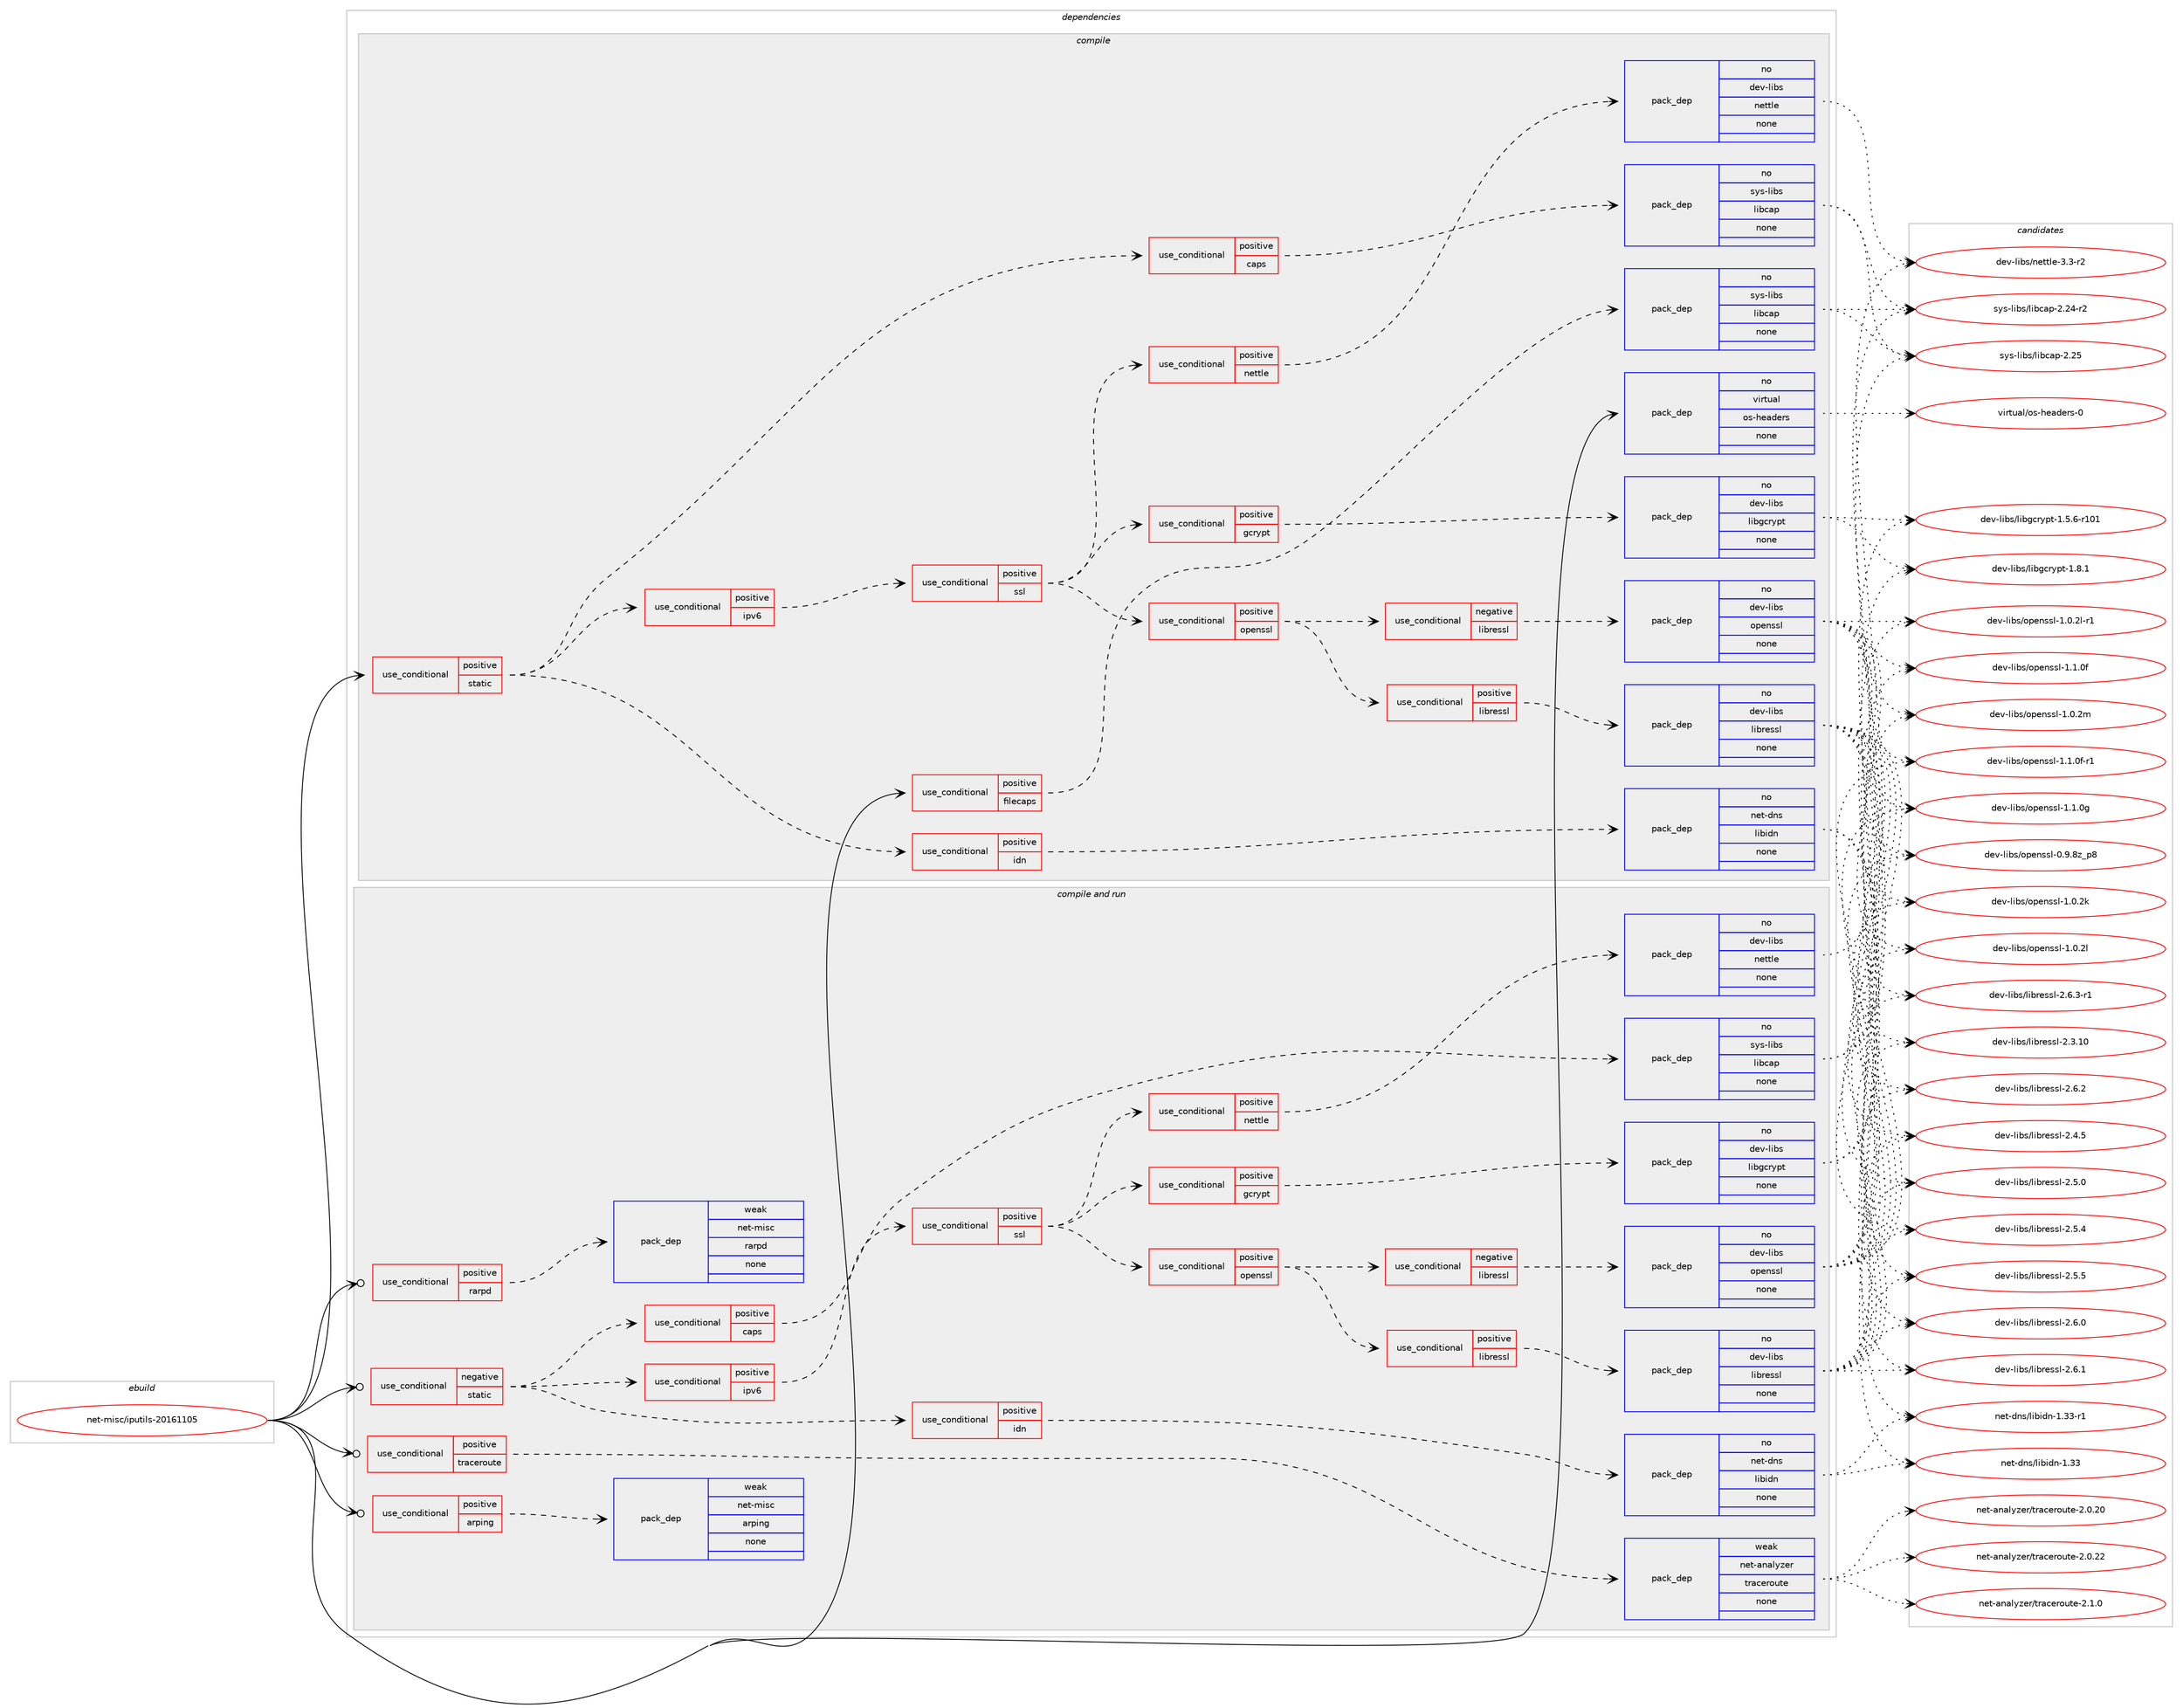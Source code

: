 digraph prolog {

# *************
# Graph options
# *************

newrank=true;
concentrate=true;
compound=true;
graph [rankdir=LR,fontname=Helvetica,fontsize=10,ranksep=1.5];#, ranksep=2.5, nodesep=0.2];
edge  [arrowhead=vee];
node  [fontname=Helvetica,fontsize=10];

# **********
# The ebuild
# **********

subgraph cluster_leftcol {
color=gray;
rank=same;
label=<<i>ebuild</i>>;
id [label="net-misc/iputils-20161105", color=red, width=4, href="../net-misc/iputils-20161105.svg"];
}

# ****************
# The dependencies
# ****************

subgraph cluster_midcol {
color=gray;
label=<<i>dependencies</i>>;
subgraph cluster_compile {
fillcolor="#eeeeee";
style=filled;
label=<<i>compile</i>>;
subgraph cond105648 {
dependency426456 [label=<<TABLE BORDER="0" CELLBORDER="1" CELLSPACING="0" CELLPADDING="4"><TR><TD ROWSPAN="3" CELLPADDING="10">use_conditional</TD></TR><TR><TD>positive</TD></TR><TR><TD>filecaps</TD></TR></TABLE>>, shape=none, color=red];
subgraph pack313606 {
dependency426457 [label=<<TABLE BORDER="0" CELLBORDER="1" CELLSPACING="0" CELLPADDING="4" WIDTH="220"><TR><TD ROWSPAN="6" CELLPADDING="30">pack_dep</TD></TR><TR><TD WIDTH="110">no</TD></TR><TR><TD>sys-libs</TD></TR><TR><TD>libcap</TD></TR><TR><TD>none</TD></TR><TR><TD></TD></TR></TABLE>>, shape=none, color=blue];
}
dependency426456:e -> dependency426457:w [weight=20,style="dashed",arrowhead="vee"];
}
id:e -> dependency426456:w [weight=20,style="solid",arrowhead="vee"];
subgraph cond105649 {
dependency426458 [label=<<TABLE BORDER="0" CELLBORDER="1" CELLSPACING="0" CELLPADDING="4"><TR><TD ROWSPAN="3" CELLPADDING="10">use_conditional</TD></TR><TR><TD>positive</TD></TR><TR><TD>static</TD></TR></TABLE>>, shape=none, color=red];
subgraph cond105650 {
dependency426459 [label=<<TABLE BORDER="0" CELLBORDER="1" CELLSPACING="0" CELLPADDING="4"><TR><TD ROWSPAN="3" CELLPADDING="10">use_conditional</TD></TR><TR><TD>positive</TD></TR><TR><TD>caps</TD></TR></TABLE>>, shape=none, color=red];
subgraph pack313607 {
dependency426460 [label=<<TABLE BORDER="0" CELLBORDER="1" CELLSPACING="0" CELLPADDING="4" WIDTH="220"><TR><TD ROWSPAN="6" CELLPADDING="30">pack_dep</TD></TR><TR><TD WIDTH="110">no</TD></TR><TR><TD>sys-libs</TD></TR><TR><TD>libcap</TD></TR><TR><TD>none</TD></TR><TR><TD></TD></TR></TABLE>>, shape=none, color=blue];
}
dependency426459:e -> dependency426460:w [weight=20,style="dashed",arrowhead="vee"];
}
dependency426458:e -> dependency426459:w [weight=20,style="dashed",arrowhead="vee"];
subgraph cond105651 {
dependency426461 [label=<<TABLE BORDER="0" CELLBORDER="1" CELLSPACING="0" CELLPADDING="4"><TR><TD ROWSPAN="3" CELLPADDING="10">use_conditional</TD></TR><TR><TD>positive</TD></TR><TR><TD>idn</TD></TR></TABLE>>, shape=none, color=red];
subgraph pack313608 {
dependency426462 [label=<<TABLE BORDER="0" CELLBORDER="1" CELLSPACING="0" CELLPADDING="4" WIDTH="220"><TR><TD ROWSPAN="6" CELLPADDING="30">pack_dep</TD></TR><TR><TD WIDTH="110">no</TD></TR><TR><TD>net-dns</TD></TR><TR><TD>libidn</TD></TR><TR><TD>none</TD></TR><TR><TD></TD></TR></TABLE>>, shape=none, color=blue];
}
dependency426461:e -> dependency426462:w [weight=20,style="dashed",arrowhead="vee"];
}
dependency426458:e -> dependency426461:w [weight=20,style="dashed",arrowhead="vee"];
subgraph cond105652 {
dependency426463 [label=<<TABLE BORDER="0" CELLBORDER="1" CELLSPACING="0" CELLPADDING="4"><TR><TD ROWSPAN="3" CELLPADDING="10">use_conditional</TD></TR><TR><TD>positive</TD></TR><TR><TD>ipv6</TD></TR></TABLE>>, shape=none, color=red];
subgraph cond105653 {
dependency426464 [label=<<TABLE BORDER="0" CELLBORDER="1" CELLSPACING="0" CELLPADDING="4"><TR><TD ROWSPAN="3" CELLPADDING="10">use_conditional</TD></TR><TR><TD>positive</TD></TR><TR><TD>ssl</TD></TR></TABLE>>, shape=none, color=red];
subgraph cond105654 {
dependency426465 [label=<<TABLE BORDER="0" CELLBORDER="1" CELLSPACING="0" CELLPADDING="4"><TR><TD ROWSPAN="3" CELLPADDING="10">use_conditional</TD></TR><TR><TD>positive</TD></TR><TR><TD>gcrypt</TD></TR></TABLE>>, shape=none, color=red];
subgraph pack313609 {
dependency426466 [label=<<TABLE BORDER="0" CELLBORDER="1" CELLSPACING="0" CELLPADDING="4" WIDTH="220"><TR><TD ROWSPAN="6" CELLPADDING="30">pack_dep</TD></TR><TR><TD WIDTH="110">no</TD></TR><TR><TD>dev-libs</TD></TR><TR><TD>libgcrypt</TD></TR><TR><TD>none</TD></TR><TR><TD></TD></TR></TABLE>>, shape=none, color=blue];
}
dependency426465:e -> dependency426466:w [weight=20,style="dashed",arrowhead="vee"];
}
dependency426464:e -> dependency426465:w [weight=20,style="dashed",arrowhead="vee"];
subgraph cond105655 {
dependency426467 [label=<<TABLE BORDER="0" CELLBORDER="1" CELLSPACING="0" CELLPADDING="4"><TR><TD ROWSPAN="3" CELLPADDING="10">use_conditional</TD></TR><TR><TD>positive</TD></TR><TR><TD>nettle</TD></TR></TABLE>>, shape=none, color=red];
subgraph pack313610 {
dependency426468 [label=<<TABLE BORDER="0" CELLBORDER="1" CELLSPACING="0" CELLPADDING="4" WIDTH="220"><TR><TD ROWSPAN="6" CELLPADDING="30">pack_dep</TD></TR><TR><TD WIDTH="110">no</TD></TR><TR><TD>dev-libs</TD></TR><TR><TD>nettle</TD></TR><TR><TD>none</TD></TR><TR><TD></TD></TR></TABLE>>, shape=none, color=blue];
}
dependency426467:e -> dependency426468:w [weight=20,style="dashed",arrowhead="vee"];
}
dependency426464:e -> dependency426467:w [weight=20,style="dashed",arrowhead="vee"];
subgraph cond105656 {
dependency426469 [label=<<TABLE BORDER="0" CELLBORDER="1" CELLSPACING="0" CELLPADDING="4"><TR><TD ROWSPAN="3" CELLPADDING="10">use_conditional</TD></TR><TR><TD>positive</TD></TR><TR><TD>openssl</TD></TR></TABLE>>, shape=none, color=red];
subgraph cond105657 {
dependency426470 [label=<<TABLE BORDER="0" CELLBORDER="1" CELLSPACING="0" CELLPADDING="4"><TR><TD ROWSPAN="3" CELLPADDING="10">use_conditional</TD></TR><TR><TD>negative</TD></TR><TR><TD>libressl</TD></TR></TABLE>>, shape=none, color=red];
subgraph pack313611 {
dependency426471 [label=<<TABLE BORDER="0" CELLBORDER="1" CELLSPACING="0" CELLPADDING="4" WIDTH="220"><TR><TD ROWSPAN="6" CELLPADDING="30">pack_dep</TD></TR><TR><TD WIDTH="110">no</TD></TR><TR><TD>dev-libs</TD></TR><TR><TD>openssl</TD></TR><TR><TD>none</TD></TR><TR><TD></TD></TR></TABLE>>, shape=none, color=blue];
}
dependency426470:e -> dependency426471:w [weight=20,style="dashed",arrowhead="vee"];
}
dependency426469:e -> dependency426470:w [weight=20,style="dashed",arrowhead="vee"];
subgraph cond105658 {
dependency426472 [label=<<TABLE BORDER="0" CELLBORDER="1" CELLSPACING="0" CELLPADDING="4"><TR><TD ROWSPAN="3" CELLPADDING="10">use_conditional</TD></TR><TR><TD>positive</TD></TR><TR><TD>libressl</TD></TR></TABLE>>, shape=none, color=red];
subgraph pack313612 {
dependency426473 [label=<<TABLE BORDER="0" CELLBORDER="1" CELLSPACING="0" CELLPADDING="4" WIDTH="220"><TR><TD ROWSPAN="6" CELLPADDING="30">pack_dep</TD></TR><TR><TD WIDTH="110">no</TD></TR><TR><TD>dev-libs</TD></TR><TR><TD>libressl</TD></TR><TR><TD>none</TD></TR><TR><TD></TD></TR></TABLE>>, shape=none, color=blue];
}
dependency426472:e -> dependency426473:w [weight=20,style="dashed",arrowhead="vee"];
}
dependency426469:e -> dependency426472:w [weight=20,style="dashed",arrowhead="vee"];
}
dependency426464:e -> dependency426469:w [weight=20,style="dashed",arrowhead="vee"];
}
dependency426463:e -> dependency426464:w [weight=20,style="dashed",arrowhead="vee"];
}
dependency426458:e -> dependency426463:w [weight=20,style="dashed",arrowhead="vee"];
}
id:e -> dependency426458:w [weight=20,style="solid",arrowhead="vee"];
subgraph pack313613 {
dependency426474 [label=<<TABLE BORDER="0" CELLBORDER="1" CELLSPACING="0" CELLPADDING="4" WIDTH="220"><TR><TD ROWSPAN="6" CELLPADDING="30">pack_dep</TD></TR><TR><TD WIDTH="110">no</TD></TR><TR><TD>virtual</TD></TR><TR><TD>os-headers</TD></TR><TR><TD>none</TD></TR><TR><TD></TD></TR></TABLE>>, shape=none, color=blue];
}
id:e -> dependency426474:w [weight=20,style="solid",arrowhead="vee"];
}
subgraph cluster_compileandrun {
fillcolor="#eeeeee";
style=filled;
label=<<i>compile and run</i>>;
subgraph cond105659 {
dependency426475 [label=<<TABLE BORDER="0" CELLBORDER="1" CELLSPACING="0" CELLPADDING="4"><TR><TD ROWSPAN="3" CELLPADDING="10">use_conditional</TD></TR><TR><TD>negative</TD></TR><TR><TD>static</TD></TR></TABLE>>, shape=none, color=red];
subgraph cond105660 {
dependency426476 [label=<<TABLE BORDER="0" CELLBORDER="1" CELLSPACING="0" CELLPADDING="4"><TR><TD ROWSPAN="3" CELLPADDING="10">use_conditional</TD></TR><TR><TD>positive</TD></TR><TR><TD>caps</TD></TR></TABLE>>, shape=none, color=red];
subgraph pack313614 {
dependency426477 [label=<<TABLE BORDER="0" CELLBORDER="1" CELLSPACING="0" CELLPADDING="4" WIDTH="220"><TR><TD ROWSPAN="6" CELLPADDING="30">pack_dep</TD></TR><TR><TD WIDTH="110">no</TD></TR><TR><TD>sys-libs</TD></TR><TR><TD>libcap</TD></TR><TR><TD>none</TD></TR><TR><TD></TD></TR></TABLE>>, shape=none, color=blue];
}
dependency426476:e -> dependency426477:w [weight=20,style="dashed",arrowhead="vee"];
}
dependency426475:e -> dependency426476:w [weight=20,style="dashed",arrowhead="vee"];
subgraph cond105661 {
dependency426478 [label=<<TABLE BORDER="0" CELLBORDER="1" CELLSPACING="0" CELLPADDING="4"><TR><TD ROWSPAN="3" CELLPADDING="10">use_conditional</TD></TR><TR><TD>positive</TD></TR><TR><TD>idn</TD></TR></TABLE>>, shape=none, color=red];
subgraph pack313615 {
dependency426479 [label=<<TABLE BORDER="0" CELLBORDER="1" CELLSPACING="0" CELLPADDING="4" WIDTH="220"><TR><TD ROWSPAN="6" CELLPADDING="30">pack_dep</TD></TR><TR><TD WIDTH="110">no</TD></TR><TR><TD>net-dns</TD></TR><TR><TD>libidn</TD></TR><TR><TD>none</TD></TR><TR><TD></TD></TR></TABLE>>, shape=none, color=blue];
}
dependency426478:e -> dependency426479:w [weight=20,style="dashed",arrowhead="vee"];
}
dependency426475:e -> dependency426478:w [weight=20,style="dashed",arrowhead="vee"];
subgraph cond105662 {
dependency426480 [label=<<TABLE BORDER="0" CELLBORDER="1" CELLSPACING="0" CELLPADDING="4"><TR><TD ROWSPAN="3" CELLPADDING="10">use_conditional</TD></TR><TR><TD>positive</TD></TR><TR><TD>ipv6</TD></TR></TABLE>>, shape=none, color=red];
subgraph cond105663 {
dependency426481 [label=<<TABLE BORDER="0" CELLBORDER="1" CELLSPACING="0" CELLPADDING="4"><TR><TD ROWSPAN="3" CELLPADDING="10">use_conditional</TD></TR><TR><TD>positive</TD></TR><TR><TD>ssl</TD></TR></TABLE>>, shape=none, color=red];
subgraph cond105664 {
dependency426482 [label=<<TABLE BORDER="0" CELLBORDER="1" CELLSPACING="0" CELLPADDING="4"><TR><TD ROWSPAN="3" CELLPADDING="10">use_conditional</TD></TR><TR><TD>positive</TD></TR><TR><TD>gcrypt</TD></TR></TABLE>>, shape=none, color=red];
subgraph pack313616 {
dependency426483 [label=<<TABLE BORDER="0" CELLBORDER="1" CELLSPACING="0" CELLPADDING="4" WIDTH="220"><TR><TD ROWSPAN="6" CELLPADDING="30">pack_dep</TD></TR><TR><TD WIDTH="110">no</TD></TR><TR><TD>dev-libs</TD></TR><TR><TD>libgcrypt</TD></TR><TR><TD>none</TD></TR><TR><TD></TD></TR></TABLE>>, shape=none, color=blue];
}
dependency426482:e -> dependency426483:w [weight=20,style="dashed",arrowhead="vee"];
}
dependency426481:e -> dependency426482:w [weight=20,style="dashed",arrowhead="vee"];
subgraph cond105665 {
dependency426484 [label=<<TABLE BORDER="0" CELLBORDER="1" CELLSPACING="0" CELLPADDING="4"><TR><TD ROWSPAN="3" CELLPADDING="10">use_conditional</TD></TR><TR><TD>positive</TD></TR><TR><TD>nettle</TD></TR></TABLE>>, shape=none, color=red];
subgraph pack313617 {
dependency426485 [label=<<TABLE BORDER="0" CELLBORDER="1" CELLSPACING="0" CELLPADDING="4" WIDTH="220"><TR><TD ROWSPAN="6" CELLPADDING="30">pack_dep</TD></TR><TR><TD WIDTH="110">no</TD></TR><TR><TD>dev-libs</TD></TR><TR><TD>nettle</TD></TR><TR><TD>none</TD></TR><TR><TD></TD></TR></TABLE>>, shape=none, color=blue];
}
dependency426484:e -> dependency426485:w [weight=20,style="dashed",arrowhead="vee"];
}
dependency426481:e -> dependency426484:w [weight=20,style="dashed",arrowhead="vee"];
subgraph cond105666 {
dependency426486 [label=<<TABLE BORDER="0" CELLBORDER="1" CELLSPACING="0" CELLPADDING="4"><TR><TD ROWSPAN="3" CELLPADDING="10">use_conditional</TD></TR><TR><TD>positive</TD></TR><TR><TD>openssl</TD></TR></TABLE>>, shape=none, color=red];
subgraph cond105667 {
dependency426487 [label=<<TABLE BORDER="0" CELLBORDER="1" CELLSPACING="0" CELLPADDING="4"><TR><TD ROWSPAN="3" CELLPADDING="10">use_conditional</TD></TR><TR><TD>negative</TD></TR><TR><TD>libressl</TD></TR></TABLE>>, shape=none, color=red];
subgraph pack313618 {
dependency426488 [label=<<TABLE BORDER="0" CELLBORDER="1" CELLSPACING="0" CELLPADDING="4" WIDTH="220"><TR><TD ROWSPAN="6" CELLPADDING="30">pack_dep</TD></TR><TR><TD WIDTH="110">no</TD></TR><TR><TD>dev-libs</TD></TR><TR><TD>openssl</TD></TR><TR><TD>none</TD></TR><TR><TD></TD></TR></TABLE>>, shape=none, color=blue];
}
dependency426487:e -> dependency426488:w [weight=20,style="dashed",arrowhead="vee"];
}
dependency426486:e -> dependency426487:w [weight=20,style="dashed",arrowhead="vee"];
subgraph cond105668 {
dependency426489 [label=<<TABLE BORDER="0" CELLBORDER="1" CELLSPACING="0" CELLPADDING="4"><TR><TD ROWSPAN="3" CELLPADDING="10">use_conditional</TD></TR><TR><TD>positive</TD></TR><TR><TD>libressl</TD></TR></TABLE>>, shape=none, color=red];
subgraph pack313619 {
dependency426490 [label=<<TABLE BORDER="0" CELLBORDER="1" CELLSPACING="0" CELLPADDING="4" WIDTH="220"><TR><TD ROWSPAN="6" CELLPADDING="30">pack_dep</TD></TR><TR><TD WIDTH="110">no</TD></TR><TR><TD>dev-libs</TD></TR><TR><TD>libressl</TD></TR><TR><TD>none</TD></TR><TR><TD></TD></TR></TABLE>>, shape=none, color=blue];
}
dependency426489:e -> dependency426490:w [weight=20,style="dashed",arrowhead="vee"];
}
dependency426486:e -> dependency426489:w [weight=20,style="dashed",arrowhead="vee"];
}
dependency426481:e -> dependency426486:w [weight=20,style="dashed",arrowhead="vee"];
}
dependency426480:e -> dependency426481:w [weight=20,style="dashed",arrowhead="vee"];
}
dependency426475:e -> dependency426480:w [weight=20,style="dashed",arrowhead="vee"];
}
id:e -> dependency426475:w [weight=20,style="solid",arrowhead="odotvee"];
subgraph cond105669 {
dependency426491 [label=<<TABLE BORDER="0" CELLBORDER="1" CELLSPACING="0" CELLPADDING="4"><TR><TD ROWSPAN="3" CELLPADDING="10">use_conditional</TD></TR><TR><TD>positive</TD></TR><TR><TD>arping</TD></TR></TABLE>>, shape=none, color=red];
subgraph pack313620 {
dependency426492 [label=<<TABLE BORDER="0" CELLBORDER="1" CELLSPACING="0" CELLPADDING="4" WIDTH="220"><TR><TD ROWSPAN="6" CELLPADDING="30">pack_dep</TD></TR><TR><TD WIDTH="110">weak</TD></TR><TR><TD>net-misc</TD></TR><TR><TD>arping</TD></TR><TR><TD>none</TD></TR><TR><TD></TD></TR></TABLE>>, shape=none, color=blue];
}
dependency426491:e -> dependency426492:w [weight=20,style="dashed",arrowhead="vee"];
}
id:e -> dependency426491:w [weight=20,style="solid",arrowhead="odotvee"];
subgraph cond105670 {
dependency426493 [label=<<TABLE BORDER="0" CELLBORDER="1" CELLSPACING="0" CELLPADDING="4"><TR><TD ROWSPAN="3" CELLPADDING="10">use_conditional</TD></TR><TR><TD>positive</TD></TR><TR><TD>rarpd</TD></TR></TABLE>>, shape=none, color=red];
subgraph pack313621 {
dependency426494 [label=<<TABLE BORDER="0" CELLBORDER="1" CELLSPACING="0" CELLPADDING="4" WIDTH="220"><TR><TD ROWSPAN="6" CELLPADDING="30">pack_dep</TD></TR><TR><TD WIDTH="110">weak</TD></TR><TR><TD>net-misc</TD></TR><TR><TD>rarpd</TD></TR><TR><TD>none</TD></TR><TR><TD></TD></TR></TABLE>>, shape=none, color=blue];
}
dependency426493:e -> dependency426494:w [weight=20,style="dashed",arrowhead="vee"];
}
id:e -> dependency426493:w [weight=20,style="solid",arrowhead="odotvee"];
subgraph cond105671 {
dependency426495 [label=<<TABLE BORDER="0" CELLBORDER="1" CELLSPACING="0" CELLPADDING="4"><TR><TD ROWSPAN="3" CELLPADDING="10">use_conditional</TD></TR><TR><TD>positive</TD></TR><TR><TD>traceroute</TD></TR></TABLE>>, shape=none, color=red];
subgraph pack313622 {
dependency426496 [label=<<TABLE BORDER="0" CELLBORDER="1" CELLSPACING="0" CELLPADDING="4" WIDTH="220"><TR><TD ROWSPAN="6" CELLPADDING="30">pack_dep</TD></TR><TR><TD WIDTH="110">weak</TD></TR><TR><TD>net-analyzer</TD></TR><TR><TD>traceroute</TD></TR><TR><TD>none</TD></TR><TR><TD></TD></TR></TABLE>>, shape=none, color=blue];
}
dependency426495:e -> dependency426496:w [weight=20,style="dashed",arrowhead="vee"];
}
id:e -> dependency426495:w [weight=20,style="solid",arrowhead="odotvee"];
}
subgraph cluster_run {
fillcolor="#eeeeee";
style=filled;
label=<<i>run</i>>;
}
}

# **************
# The candidates
# **************

subgraph cluster_choices {
rank=same;
color=gray;
label=<<i>candidates</i>>;

subgraph choice313606 {
color=black;
nodesep=1;
choice11512111545108105981154710810598999711245504650524511450 [label="sys-libs/libcap-2.24-r2", color=red, width=4,href="../sys-libs/libcap-2.24-r2.svg"];
choice1151211154510810598115471081059899971124550465053 [label="sys-libs/libcap-2.25", color=red, width=4,href="../sys-libs/libcap-2.25.svg"];
dependency426457:e -> choice11512111545108105981154710810598999711245504650524511450:w [style=dotted,weight="100"];
dependency426457:e -> choice1151211154510810598115471081059899971124550465053:w [style=dotted,weight="100"];
}
subgraph choice313607 {
color=black;
nodesep=1;
choice11512111545108105981154710810598999711245504650524511450 [label="sys-libs/libcap-2.24-r2", color=red, width=4,href="../sys-libs/libcap-2.24-r2.svg"];
choice1151211154510810598115471081059899971124550465053 [label="sys-libs/libcap-2.25", color=red, width=4,href="../sys-libs/libcap-2.25.svg"];
dependency426460:e -> choice11512111545108105981154710810598999711245504650524511450:w [style=dotted,weight="100"];
dependency426460:e -> choice1151211154510810598115471081059899971124550465053:w [style=dotted,weight="100"];
}
subgraph choice313608 {
color=black;
nodesep=1;
choice1101011164510011011547108105981051001104549465151 [label="net-dns/libidn-1.33", color=red, width=4,href="../net-dns/libidn-1.33.svg"];
choice11010111645100110115471081059810510011045494651514511449 [label="net-dns/libidn-1.33-r1", color=red, width=4,href="../net-dns/libidn-1.33-r1.svg"];
dependency426462:e -> choice1101011164510011011547108105981051001104549465151:w [style=dotted,weight="100"];
dependency426462:e -> choice11010111645100110115471081059810510011045494651514511449:w [style=dotted,weight="100"];
}
subgraph choice313609 {
color=black;
nodesep=1;
choice100101118451081059811547108105981039911412111211645494653465445114494849 [label="dev-libs/libgcrypt-1.5.6-r101", color=red, width=4,href="../dev-libs/libgcrypt-1.5.6-r101.svg"];
choice1001011184510810598115471081059810399114121112116454946564649 [label="dev-libs/libgcrypt-1.8.1", color=red, width=4,href="../dev-libs/libgcrypt-1.8.1.svg"];
dependency426466:e -> choice100101118451081059811547108105981039911412111211645494653465445114494849:w [style=dotted,weight="100"];
dependency426466:e -> choice1001011184510810598115471081059810399114121112116454946564649:w [style=dotted,weight="100"];
}
subgraph choice313610 {
color=black;
nodesep=1;
choice100101118451081059811547110101116116108101455146514511450 [label="dev-libs/nettle-3.3-r2", color=red, width=4,href="../dev-libs/nettle-3.3-r2.svg"];
dependency426468:e -> choice100101118451081059811547110101116116108101455146514511450:w [style=dotted,weight="100"];
}
subgraph choice313611 {
color=black;
nodesep=1;
choice1001011184510810598115471111121011101151151084548465746561229511256 [label="dev-libs/openssl-0.9.8z_p8", color=red, width=4,href="../dev-libs/openssl-0.9.8z_p8.svg"];
choice100101118451081059811547111112101110115115108454946484650107 [label="dev-libs/openssl-1.0.2k", color=red, width=4,href="../dev-libs/openssl-1.0.2k.svg"];
choice100101118451081059811547111112101110115115108454946484650108 [label="dev-libs/openssl-1.0.2l", color=red, width=4,href="../dev-libs/openssl-1.0.2l.svg"];
choice1001011184510810598115471111121011101151151084549464846501084511449 [label="dev-libs/openssl-1.0.2l-r1", color=red, width=4,href="../dev-libs/openssl-1.0.2l-r1.svg"];
choice100101118451081059811547111112101110115115108454946484650109 [label="dev-libs/openssl-1.0.2m", color=red, width=4,href="../dev-libs/openssl-1.0.2m.svg"];
choice100101118451081059811547111112101110115115108454946494648102 [label="dev-libs/openssl-1.1.0f", color=red, width=4,href="../dev-libs/openssl-1.1.0f.svg"];
choice1001011184510810598115471111121011101151151084549464946481024511449 [label="dev-libs/openssl-1.1.0f-r1", color=red, width=4,href="../dev-libs/openssl-1.1.0f-r1.svg"];
choice100101118451081059811547111112101110115115108454946494648103 [label="dev-libs/openssl-1.1.0g", color=red, width=4,href="../dev-libs/openssl-1.1.0g.svg"];
dependency426471:e -> choice1001011184510810598115471111121011101151151084548465746561229511256:w [style=dotted,weight="100"];
dependency426471:e -> choice100101118451081059811547111112101110115115108454946484650107:w [style=dotted,weight="100"];
dependency426471:e -> choice100101118451081059811547111112101110115115108454946484650108:w [style=dotted,weight="100"];
dependency426471:e -> choice1001011184510810598115471111121011101151151084549464846501084511449:w [style=dotted,weight="100"];
dependency426471:e -> choice100101118451081059811547111112101110115115108454946484650109:w [style=dotted,weight="100"];
dependency426471:e -> choice100101118451081059811547111112101110115115108454946494648102:w [style=dotted,weight="100"];
dependency426471:e -> choice1001011184510810598115471111121011101151151084549464946481024511449:w [style=dotted,weight="100"];
dependency426471:e -> choice100101118451081059811547111112101110115115108454946494648103:w [style=dotted,weight="100"];
}
subgraph choice313612 {
color=black;
nodesep=1;
choice1001011184510810598115471081059811410111511510845504651464948 [label="dev-libs/libressl-2.3.10", color=red, width=4,href="../dev-libs/libressl-2.3.10.svg"];
choice10010111845108105981154710810598114101115115108455046524653 [label="dev-libs/libressl-2.4.5", color=red, width=4,href="../dev-libs/libressl-2.4.5.svg"];
choice10010111845108105981154710810598114101115115108455046534648 [label="dev-libs/libressl-2.5.0", color=red, width=4,href="../dev-libs/libressl-2.5.0.svg"];
choice10010111845108105981154710810598114101115115108455046534652 [label="dev-libs/libressl-2.5.4", color=red, width=4,href="../dev-libs/libressl-2.5.4.svg"];
choice10010111845108105981154710810598114101115115108455046534653 [label="dev-libs/libressl-2.5.5", color=red, width=4,href="../dev-libs/libressl-2.5.5.svg"];
choice10010111845108105981154710810598114101115115108455046544648 [label="dev-libs/libressl-2.6.0", color=red, width=4,href="../dev-libs/libressl-2.6.0.svg"];
choice10010111845108105981154710810598114101115115108455046544649 [label="dev-libs/libressl-2.6.1", color=red, width=4,href="../dev-libs/libressl-2.6.1.svg"];
choice10010111845108105981154710810598114101115115108455046544650 [label="dev-libs/libressl-2.6.2", color=red, width=4,href="../dev-libs/libressl-2.6.2.svg"];
choice100101118451081059811547108105981141011151151084550465446514511449 [label="dev-libs/libressl-2.6.3-r1", color=red, width=4,href="../dev-libs/libressl-2.6.3-r1.svg"];
dependency426473:e -> choice1001011184510810598115471081059811410111511510845504651464948:w [style=dotted,weight="100"];
dependency426473:e -> choice10010111845108105981154710810598114101115115108455046524653:w [style=dotted,weight="100"];
dependency426473:e -> choice10010111845108105981154710810598114101115115108455046534648:w [style=dotted,weight="100"];
dependency426473:e -> choice10010111845108105981154710810598114101115115108455046534652:w [style=dotted,weight="100"];
dependency426473:e -> choice10010111845108105981154710810598114101115115108455046534653:w [style=dotted,weight="100"];
dependency426473:e -> choice10010111845108105981154710810598114101115115108455046544648:w [style=dotted,weight="100"];
dependency426473:e -> choice10010111845108105981154710810598114101115115108455046544649:w [style=dotted,weight="100"];
dependency426473:e -> choice10010111845108105981154710810598114101115115108455046544650:w [style=dotted,weight="100"];
dependency426473:e -> choice100101118451081059811547108105981141011151151084550465446514511449:w [style=dotted,weight="100"];
}
subgraph choice313613 {
color=black;
nodesep=1;
choice118105114116117971084711111545104101971001011141154548 [label="virtual/os-headers-0", color=red, width=4,href="../virtual/os-headers-0.svg"];
dependency426474:e -> choice118105114116117971084711111545104101971001011141154548:w [style=dotted,weight="100"];
}
subgraph choice313614 {
color=black;
nodesep=1;
choice11512111545108105981154710810598999711245504650524511450 [label="sys-libs/libcap-2.24-r2", color=red, width=4,href="../sys-libs/libcap-2.24-r2.svg"];
choice1151211154510810598115471081059899971124550465053 [label="sys-libs/libcap-2.25", color=red, width=4,href="../sys-libs/libcap-2.25.svg"];
dependency426477:e -> choice11512111545108105981154710810598999711245504650524511450:w [style=dotted,weight="100"];
dependency426477:e -> choice1151211154510810598115471081059899971124550465053:w [style=dotted,weight="100"];
}
subgraph choice313615 {
color=black;
nodesep=1;
choice1101011164510011011547108105981051001104549465151 [label="net-dns/libidn-1.33", color=red, width=4,href="../net-dns/libidn-1.33.svg"];
choice11010111645100110115471081059810510011045494651514511449 [label="net-dns/libidn-1.33-r1", color=red, width=4,href="../net-dns/libidn-1.33-r1.svg"];
dependency426479:e -> choice1101011164510011011547108105981051001104549465151:w [style=dotted,weight="100"];
dependency426479:e -> choice11010111645100110115471081059810510011045494651514511449:w [style=dotted,weight="100"];
}
subgraph choice313616 {
color=black;
nodesep=1;
choice100101118451081059811547108105981039911412111211645494653465445114494849 [label="dev-libs/libgcrypt-1.5.6-r101", color=red, width=4,href="../dev-libs/libgcrypt-1.5.6-r101.svg"];
choice1001011184510810598115471081059810399114121112116454946564649 [label="dev-libs/libgcrypt-1.8.1", color=red, width=4,href="../dev-libs/libgcrypt-1.8.1.svg"];
dependency426483:e -> choice100101118451081059811547108105981039911412111211645494653465445114494849:w [style=dotted,weight="100"];
dependency426483:e -> choice1001011184510810598115471081059810399114121112116454946564649:w [style=dotted,weight="100"];
}
subgraph choice313617 {
color=black;
nodesep=1;
choice100101118451081059811547110101116116108101455146514511450 [label="dev-libs/nettle-3.3-r2", color=red, width=4,href="../dev-libs/nettle-3.3-r2.svg"];
dependency426485:e -> choice100101118451081059811547110101116116108101455146514511450:w [style=dotted,weight="100"];
}
subgraph choice313618 {
color=black;
nodesep=1;
choice1001011184510810598115471111121011101151151084548465746561229511256 [label="dev-libs/openssl-0.9.8z_p8", color=red, width=4,href="../dev-libs/openssl-0.9.8z_p8.svg"];
choice100101118451081059811547111112101110115115108454946484650107 [label="dev-libs/openssl-1.0.2k", color=red, width=4,href="../dev-libs/openssl-1.0.2k.svg"];
choice100101118451081059811547111112101110115115108454946484650108 [label="dev-libs/openssl-1.0.2l", color=red, width=4,href="../dev-libs/openssl-1.0.2l.svg"];
choice1001011184510810598115471111121011101151151084549464846501084511449 [label="dev-libs/openssl-1.0.2l-r1", color=red, width=4,href="../dev-libs/openssl-1.0.2l-r1.svg"];
choice100101118451081059811547111112101110115115108454946484650109 [label="dev-libs/openssl-1.0.2m", color=red, width=4,href="../dev-libs/openssl-1.0.2m.svg"];
choice100101118451081059811547111112101110115115108454946494648102 [label="dev-libs/openssl-1.1.0f", color=red, width=4,href="../dev-libs/openssl-1.1.0f.svg"];
choice1001011184510810598115471111121011101151151084549464946481024511449 [label="dev-libs/openssl-1.1.0f-r1", color=red, width=4,href="../dev-libs/openssl-1.1.0f-r1.svg"];
choice100101118451081059811547111112101110115115108454946494648103 [label="dev-libs/openssl-1.1.0g", color=red, width=4,href="../dev-libs/openssl-1.1.0g.svg"];
dependency426488:e -> choice1001011184510810598115471111121011101151151084548465746561229511256:w [style=dotted,weight="100"];
dependency426488:e -> choice100101118451081059811547111112101110115115108454946484650107:w [style=dotted,weight="100"];
dependency426488:e -> choice100101118451081059811547111112101110115115108454946484650108:w [style=dotted,weight="100"];
dependency426488:e -> choice1001011184510810598115471111121011101151151084549464846501084511449:w [style=dotted,weight="100"];
dependency426488:e -> choice100101118451081059811547111112101110115115108454946484650109:w [style=dotted,weight="100"];
dependency426488:e -> choice100101118451081059811547111112101110115115108454946494648102:w [style=dotted,weight="100"];
dependency426488:e -> choice1001011184510810598115471111121011101151151084549464946481024511449:w [style=dotted,weight="100"];
dependency426488:e -> choice100101118451081059811547111112101110115115108454946494648103:w [style=dotted,weight="100"];
}
subgraph choice313619 {
color=black;
nodesep=1;
choice1001011184510810598115471081059811410111511510845504651464948 [label="dev-libs/libressl-2.3.10", color=red, width=4,href="../dev-libs/libressl-2.3.10.svg"];
choice10010111845108105981154710810598114101115115108455046524653 [label="dev-libs/libressl-2.4.5", color=red, width=4,href="../dev-libs/libressl-2.4.5.svg"];
choice10010111845108105981154710810598114101115115108455046534648 [label="dev-libs/libressl-2.5.0", color=red, width=4,href="../dev-libs/libressl-2.5.0.svg"];
choice10010111845108105981154710810598114101115115108455046534652 [label="dev-libs/libressl-2.5.4", color=red, width=4,href="../dev-libs/libressl-2.5.4.svg"];
choice10010111845108105981154710810598114101115115108455046534653 [label="dev-libs/libressl-2.5.5", color=red, width=4,href="../dev-libs/libressl-2.5.5.svg"];
choice10010111845108105981154710810598114101115115108455046544648 [label="dev-libs/libressl-2.6.0", color=red, width=4,href="../dev-libs/libressl-2.6.0.svg"];
choice10010111845108105981154710810598114101115115108455046544649 [label="dev-libs/libressl-2.6.1", color=red, width=4,href="../dev-libs/libressl-2.6.1.svg"];
choice10010111845108105981154710810598114101115115108455046544650 [label="dev-libs/libressl-2.6.2", color=red, width=4,href="../dev-libs/libressl-2.6.2.svg"];
choice100101118451081059811547108105981141011151151084550465446514511449 [label="dev-libs/libressl-2.6.3-r1", color=red, width=4,href="../dev-libs/libressl-2.6.3-r1.svg"];
dependency426490:e -> choice1001011184510810598115471081059811410111511510845504651464948:w [style=dotted,weight="100"];
dependency426490:e -> choice10010111845108105981154710810598114101115115108455046524653:w [style=dotted,weight="100"];
dependency426490:e -> choice10010111845108105981154710810598114101115115108455046534648:w [style=dotted,weight="100"];
dependency426490:e -> choice10010111845108105981154710810598114101115115108455046534652:w [style=dotted,weight="100"];
dependency426490:e -> choice10010111845108105981154710810598114101115115108455046534653:w [style=dotted,weight="100"];
dependency426490:e -> choice10010111845108105981154710810598114101115115108455046544648:w [style=dotted,weight="100"];
dependency426490:e -> choice10010111845108105981154710810598114101115115108455046544649:w [style=dotted,weight="100"];
dependency426490:e -> choice10010111845108105981154710810598114101115115108455046544650:w [style=dotted,weight="100"];
dependency426490:e -> choice100101118451081059811547108105981141011151151084550465446514511449:w [style=dotted,weight="100"];
}
subgraph choice313620 {
color=black;
nodesep=1;
}
subgraph choice313621 {
color=black;
nodesep=1;
}
subgraph choice313622 {
color=black;
nodesep=1;
choice11010111645971109710812112210111447116114979910111411111711610145504648465048 [label="net-analyzer/traceroute-2.0.20", color=red, width=4,href="../net-analyzer/traceroute-2.0.20.svg"];
choice11010111645971109710812112210111447116114979910111411111711610145504648465050 [label="net-analyzer/traceroute-2.0.22", color=red, width=4,href="../net-analyzer/traceroute-2.0.22.svg"];
choice110101116459711097108121122101114471161149799101114111117116101455046494648 [label="net-analyzer/traceroute-2.1.0", color=red, width=4,href="../net-analyzer/traceroute-2.1.0.svg"];
dependency426496:e -> choice11010111645971109710812112210111447116114979910111411111711610145504648465048:w [style=dotted,weight="100"];
dependency426496:e -> choice11010111645971109710812112210111447116114979910111411111711610145504648465050:w [style=dotted,weight="100"];
dependency426496:e -> choice110101116459711097108121122101114471161149799101114111117116101455046494648:w [style=dotted,weight="100"];
}
}

}
